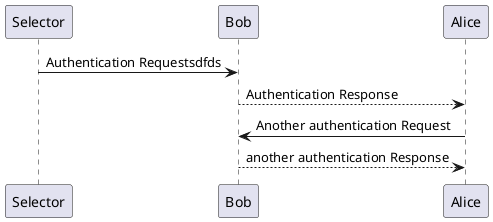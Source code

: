 @startuml
Selector -> Bob: Authentication Requestsdfds
Bob --> Alice: Authentication Response



Alice -> Bob: Another authentication Request
Alice <-- Bob: another authentication Response
@enduml

@startuml
actor 管理员 #red
' 定义颜色角色的背景颜色，以区别不用的元素
participant 服务1
' 定义别名
participant "请求日志" as R #99FF99
' 也可以下面这种方式定义别名
participant S as "响应日志" #99FF00

服务1->服务2: 验证请求
服务1->R: 日志记录

服务2->服务1: 验证响应
服务2->S: 日志记录
@enduml